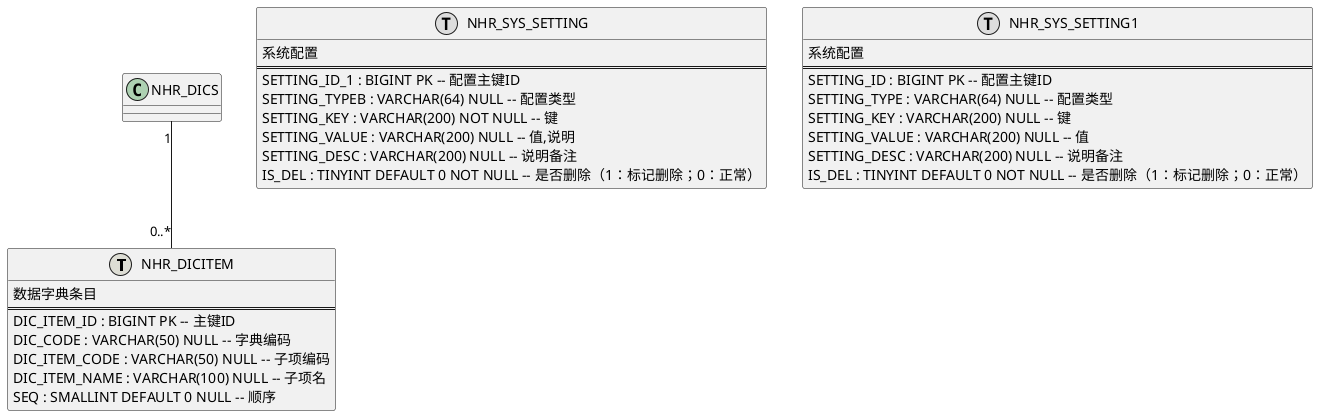 PK
FK
UNIQUE
INDEX

@startuml 基础

class NHR_DICITEM <<(T,#DDDDD4)>> {
    数据字典条目
    ==
    DIC_ITEM_ID : BIGINT PK -- 主键ID
    DIC_CODE : VARCHAR(50) NULL -- 字典编码
    DIC_ITEM_CODE : VARCHAR(50) NULL -- 子项编码
    DIC_ITEM_NAME : VARCHAR(100) NULL -- 子项名
    SEQ : SMALLINT DEFAULT 0 NULL -- 顺序
    'UNIQUE DIC_CODE,DIC_ITEM_CODE
}

NHR_DICS "1" -- "0..*" NHR_DICITEM

class NHR_SYS_SETTING <<(T,#DDDDDD)>> {
    系统配置
    ==
    SETTING_ID_1 : BIGINT PK -- 配置主键ID
    SETTING_TYPEB : VARCHAR(64) NULL -- 配置类型
    SETTING_KEY : VARCHAR(200) NOT NULL -- 键
    SETTING_VALUE : VARCHAR(200) NULL -- 值,说明
    SETTING_DESC : VARCHAR(200) NULL -- 说明备注
    IS_DEL : TINYINT DEFAULT 0 NOT NULL -- 是否删除（1：标记删除；0：正常）
}

class NHR_SYS_SETTING1 <<(T,#DDDDDD)>> {
    系统配置
    ==
    SETTING_ID : BIGINT PK -- 配置主键ID
    SETTING_TYPE : VARCHAR(64) NULL -- 配置类型
    SETTING_KEY : VARCHAR(200) NULL -- 键
    SETTING_VALUE : VARCHAR(200) NULL -- 值
    SETTING_DESC : VARCHAR(200) NULL -- 说明备注
    IS_DEL : TINYINT DEFAULT 0 NOT NULL -- 是否删除（1：标记删除；0：正常）
}

@enduml